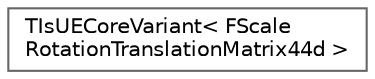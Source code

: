 digraph "Graphical Class Hierarchy"
{
 // INTERACTIVE_SVG=YES
 // LATEX_PDF_SIZE
  bgcolor="transparent";
  edge [fontname=Helvetica,fontsize=10,labelfontname=Helvetica,labelfontsize=10];
  node [fontname=Helvetica,fontsize=10,shape=box,height=0.2,width=0.4];
  rankdir="LR";
  Node0 [id="Node000000",label="TIsUECoreVariant\< FScale\lRotationTranslationMatrix44d \>",height=0.2,width=0.4,color="grey40", fillcolor="white", style="filled",URL="$dd/d41/structTIsUECoreVariant_3_01FScaleRotationTranslationMatrix44d_01_4.html",tooltip=" "];
}
